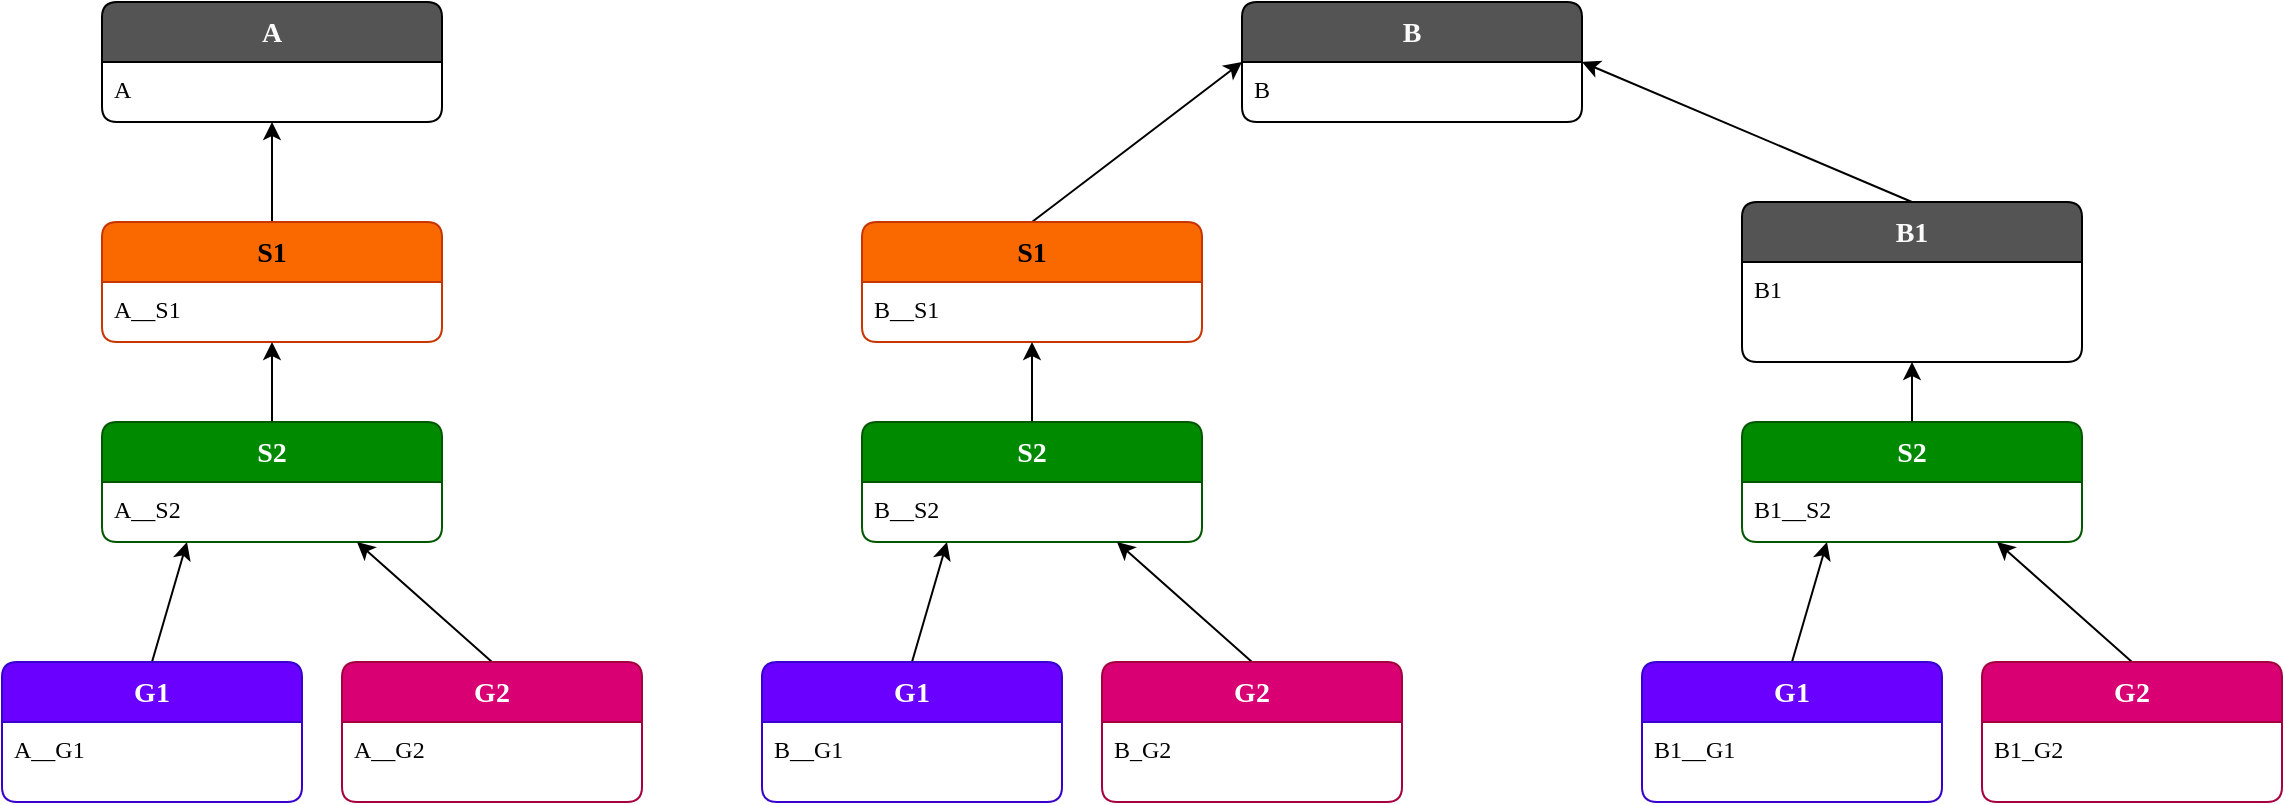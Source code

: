 <mxfile>
    <diagram id="MKuSY8VSyavK2Ai-hcvc" name="Page-1">
        <mxGraphModel dx="1538" dy="832" grid="1" gridSize="10" guides="1" tooltips="1" connect="1" arrows="1" fold="1" page="1" pageScale="1" pageWidth="850" pageHeight="1100" math="0" shadow="0">
            <root>
                <mxCell id="0"/>
                <mxCell id="1" parent="0"/>
                <mxCell id="116" value="A" style="shape=swimlane;rotatable=0;align=center;verticalAlign=top;fontFamily=Lucida Console;startSize=30;fontSize=14;fontStyle=1;fontColor=#FAFAFA;fillColor=#545454;swimlaneFillColor=default;rounded=1;arcSize=15;absoluteArcSize=1;" parent="1" vertex="1">
                    <mxGeometry x="100" y="70" width="170" height="60" as="geometry"/>
                </mxCell>
                <mxCell id="117" value="A" style="fontFamily=Lucida Console;align=left;verticalAlign=top;fillColor=none;gradientColor=none;strokeColor=none;rounded=0;spacingLeft=4;resizable=0;movable=0;deletable=0;rotatable=0;autosize=1;" parent="116" vertex="1" connectable="0">
                    <mxGeometry y="30" width="30" height="30" as="geometry"/>
                </mxCell>
                <mxCell id="118" style="edgeStyle=none;rounded=0;orthogonalLoop=1;jettySize=auto;html=1;exitX=0.5;exitY=0;exitDx=0;exitDy=0;entryX=0.5;entryY=1;entryDx=0;entryDy=0;" parent="1" source="119" target="116" edge="1">
                    <mxGeometry relative="1" as="geometry"/>
                </mxCell>
                <mxCell id="119" value="S1" style="shape=swimlane;rotatable=0;align=center;verticalAlign=top;fontFamily=Lucida Console;startSize=30;fontSize=14;fontStyle=1;fontColor=#000000;fillColor=#fa6800;swimlaneFillColor=default;rounded=1;arcSize=15;absoluteArcSize=1;strokeColor=#C73500;" parent="1" vertex="1">
                    <mxGeometry x="100" y="180" width="170" height="60" as="geometry"/>
                </mxCell>
                <mxCell id="120" value="A__S1" style="fontFamily=Lucida Console;align=left;verticalAlign=top;fillColor=none;gradientColor=none;strokeColor=none;rounded=0;spacingLeft=4;resizable=0;movable=0;deletable=0;rotatable=0;autosize=1;" parent="119" vertex="1" connectable="0">
                    <mxGeometry y="30" width="60" height="30" as="geometry"/>
                </mxCell>
                <mxCell id="121" style="edgeStyle=none;rounded=0;orthogonalLoop=1;jettySize=auto;html=1;exitX=0.5;exitY=0;exitDx=0;exitDy=0;entryX=0.5;entryY=1;entryDx=0;entryDy=0;" parent="1" source="122" target="119" edge="1">
                    <mxGeometry relative="1" as="geometry"/>
                </mxCell>
                <mxCell id="122" value="S2" style="shape=swimlane;rotatable=0;align=center;verticalAlign=top;fontFamily=Lucida Console;startSize=30;fontSize=14;fontStyle=1;fontColor=#ffffff;fillColor=#008a00;swimlaneFillColor=default;rounded=1;arcSize=15;absoluteArcSize=1;strokeColor=#005700;" parent="1" vertex="1">
                    <mxGeometry x="100" y="280" width="170" height="60" as="geometry"/>
                </mxCell>
                <mxCell id="123" value="A__S2" style="fontFamily=Lucida Console;align=left;verticalAlign=top;fillColor=none;gradientColor=none;strokeColor=none;rounded=0;spacingLeft=4;resizable=0;movable=0;deletable=0;rotatable=0;autosize=1;" parent="122" vertex="1" connectable="0">
                    <mxGeometry y="30" width="60" height="30" as="geometry"/>
                </mxCell>
                <mxCell id="124" style="edgeStyle=none;rounded=0;orthogonalLoop=1;jettySize=auto;html=1;exitX=0.5;exitY=0;exitDx=0;exitDy=0;entryX=0.75;entryY=1;entryDx=0;entryDy=0;" parent="1" source="125" target="122" edge="1">
                    <mxGeometry relative="1" as="geometry"/>
                </mxCell>
                <mxCell id="125" value="G2" style="shape=swimlane;rotatable=0;align=center;verticalAlign=top;fontFamily=Lucida Console;startSize=30;fontSize=14;fontStyle=1;fontColor=#ffffff;fillColor=#d80073;swimlaneFillColor=default;rounded=1;arcSize=15;absoluteArcSize=1;strokeColor=#A50040;" parent="1" vertex="1">
                    <mxGeometry x="220" y="400" width="150" height="70" as="geometry"/>
                </mxCell>
                <mxCell id="126" value="A__G2" style="fontFamily=Lucida Console;align=left;verticalAlign=top;fillColor=none;gradientColor=none;strokeColor=none;rounded=0;spacingLeft=4;resizable=0;movable=0;deletable=0;rotatable=0;autosize=1;" parent="125" vertex="1" connectable="0">
                    <mxGeometry y="30" width="60" height="30" as="geometry"/>
                </mxCell>
                <mxCell id="127" style="edgeStyle=none;rounded=0;orthogonalLoop=1;jettySize=auto;html=1;exitX=0.5;exitY=0;exitDx=0;exitDy=0;entryX=0.25;entryY=1;entryDx=0;entryDy=0;" parent="1" source="128" target="122" edge="1">
                    <mxGeometry relative="1" as="geometry"/>
                </mxCell>
                <mxCell id="128" value="G1" style="shape=swimlane;rotatable=0;align=center;verticalAlign=top;fontFamily=Lucida Console;startSize=30;fontSize=14;fontStyle=1;fontColor=#ffffff;fillColor=#6a00ff;swimlaneFillColor=default;rounded=1;arcSize=15;absoluteArcSize=1;strokeColor=#3700CC;" parent="1" vertex="1">
                    <mxGeometry x="50" y="400" width="150" height="70" as="geometry"/>
                </mxCell>
                <mxCell id="129" value="A__G1" style="fontFamily=Lucida Console;align=left;verticalAlign=top;fillColor=none;gradientColor=none;strokeColor=none;rounded=0;spacingLeft=4;resizable=0;movable=0;deletable=0;rotatable=0;autosize=1;" parent="128" vertex="1" connectable="0">
                    <mxGeometry y="30" width="60" height="30" as="geometry"/>
                </mxCell>
                <mxCell id="175" value="B" style="shape=swimlane;rotatable=0;align=center;verticalAlign=top;fontFamily=Lucida Console;startSize=30;fontSize=14;fontStyle=1;fontColor=#FAFAFA;fillColor=#545454;swimlaneFillColor=default;rounded=1;arcSize=15;absoluteArcSize=1;" parent="1" vertex="1">
                    <mxGeometry x="670" y="70" width="170" height="60" as="geometry"/>
                </mxCell>
                <mxCell id="176" value="B" style="fontFamily=Lucida Console;align=left;verticalAlign=top;fillColor=none;gradientColor=none;strokeColor=none;rounded=0;spacingLeft=4;resizable=0;movable=0;deletable=0;rotatable=0;autosize=1;" parent="175" vertex="1" connectable="0">
                    <mxGeometry y="30" width="30" height="30" as="geometry"/>
                </mxCell>
                <mxCell id="177" style="edgeStyle=none;rounded=0;orthogonalLoop=1;jettySize=auto;html=1;exitX=0.5;exitY=0;exitDx=0;exitDy=0;entryX=0;entryY=0.5;entryDx=0;entryDy=0;" parent="1" source="178" target="175" edge="1">
                    <mxGeometry relative="1" as="geometry"/>
                </mxCell>
                <mxCell id="178" value="S1" style="shape=swimlane;rotatable=0;align=center;verticalAlign=top;fontFamily=Lucida Console;startSize=30;fontSize=14;fontStyle=1;fontColor=#000000;fillColor=#fa6800;swimlaneFillColor=default;rounded=1;arcSize=15;absoluteArcSize=1;strokeColor=#C73500;" parent="1" vertex="1">
                    <mxGeometry x="480" y="180" width="170" height="60" as="geometry"/>
                </mxCell>
                <mxCell id="179" value="B__S1" style="fontFamily=Lucida Console;align=left;verticalAlign=top;fillColor=none;gradientColor=none;strokeColor=none;rounded=0;spacingLeft=4;resizable=0;movable=0;deletable=0;rotatable=0;autosize=1;" parent="178" vertex="1" connectable="0">
                    <mxGeometry y="30" width="60" height="30" as="geometry"/>
                </mxCell>
                <mxCell id="180" style="edgeStyle=none;rounded=0;orthogonalLoop=1;jettySize=auto;html=1;exitX=0.5;exitY=0;exitDx=0;exitDy=0;entryX=0.5;entryY=1;entryDx=0;entryDy=0;" parent="1" source="181" target="178" edge="1">
                    <mxGeometry relative="1" as="geometry"/>
                </mxCell>
                <mxCell id="181" value="S2" style="shape=swimlane;rotatable=0;align=center;verticalAlign=top;fontFamily=Lucida Console;startSize=30;fontSize=14;fontStyle=1;fontColor=#ffffff;fillColor=#008a00;swimlaneFillColor=default;rounded=1;arcSize=15;absoluteArcSize=1;strokeColor=#005700;" parent="1" vertex="1">
                    <mxGeometry x="480" y="280" width="170" height="60" as="geometry"/>
                </mxCell>
                <mxCell id="182" value="B__S2" style="fontFamily=Lucida Console;align=left;verticalAlign=top;fillColor=none;gradientColor=none;strokeColor=none;rounded=0;spacingLeft=4;resizable=0;movable=0;deletable=0;rotatable=0;autosize=1;" parent="181" vertex="1" connectable="0">
                    <mxGeometry y="30" width="60" height="30" as="geometry"/>
                </mxCell>
                <mxCell id="183" style="edgeStyle=none;rounded=0;orthogonalLoop=1;jettySize=auto;html=1;exitX=0.5;exitY=0;exitDx=0;exitDy=0;entryX=0.75;entryY=1;entryDx=0;entryDy=0;" parent="1" source="184" target="181" edge="1">
                    <mxGeometry relative="1" as="geometry"/>
                </mxCell>
                <mxCell id="184" value="G2" style="shape=swimlane;rotatable=0;align=center;verticalAlign=top;fontFamily=Lucida Console;startSize=30;fontSize=14;fontStyle=1;fontColor=#ffffff;fillColor=#d80073;swimlaneFillColor=default;rounded=1;arcSize=15;absoluteArcSize=1;strokeColor=#A50040;" parent="1" vertex="1">
                    <mxGeometry x="600" y="400" width="150" height="70" as="geometry"/>
                </mxCell>
                <mxCell id="185" value="B_G2" style="fontFamily=Lucida Console;align=left;verticalAlign=top;fillColor=none;gradientColor=none;strokeColor=none;rounded=0;spacingLeft=4;resizable=0;movable=0;deletable=0;rotatable=0;autosize=1;" parent="184" vertex="1" connectable="0">
                    <mxGeometry y="30" width="50" height="30" as="geometry"/>
                </mxCell>
                <mxCell id="186" style="edgeStyle=none;rounded=0;orthogonalLoop=1;jettySize=auto;html=1;exitX=0.5;exitY=0;exitDx=0;exitDy=0;entryX=0.25;entryY=1;entryDx=0;entryDy=0;" parent="1" source="187" target="181" edge="1">
                    <mxGeometry relative="1" as="geometry"/>
                </mxCell>
                <mxCell id="187" value="G1" style="shape=swimlane;rotatable=0;align=center;verticalAlign=top;fontFamily=Lucida Console;startSize=30;fontSize=14;fontStyle=1;fontColor=#ffffff;fillColor=#6a00ff;swimlaneFillColor=default;rounded=1;arcSize=15;absoluteArcSize=1;strokeColor=#3700CC;" parent="1" vertex="1">
                    <mxGeometry x="430" y="400" width="150" height="70" as="geometry"/>
                </mxCell>
                <mxCell id="188" value="B__G1" style="fontFamily=Lucida Console;align=left;verticalAlign=top;fillColor=none;gradientColor=none;strokeColor=none;rounded=0;spacingLeft=4;resizable=0;movable=0;deletable=0;rotatable=0;autosize=1;" parent="187" vertex="1" connectable="0">
                    <mxGeometry y="30" width="60" height="30" as="geometry"/>
                </mxCell>
                <mxCell id="221" style="edgeStyle=none;html=1;exitX=0.5;exitY=0;exitDx=0;exitDy=0;entryX=1;entryY=0.5;entryDx=0;entryDy=0;" edge="1" parent="1" source="207" target="175">
                    <mxGeometry relative="1" as="geometry"/>
                </mxCell>
                <mxCell id="207" value="B1" style="shape=swimlane;rotatable=0;align=center;verticalAlign=top;fontFamily=Lucida Console;startSize=30;fontSize=14;fontStyle=1;fontColor=#FAFAFA;fillColor=#545454;swimlaneFillColor=default;rounded=1;arcSize=15;absoluteArcSize=1;" vertex="1" parent="1">
                    <mxGeometry x="920" y="170" width="170" height="80" as="geometry"/>
                </mxCell>
                <mxCell id="208" value="B1" style="fontFamily=Lucida Console;align=left;verticalAlign=top;fillColor=none;gradientColor=none;strokeColor=none;rounded=0;spacingLeft=4;resizable=0;movable=0;deletable=0;rotatable=0;autosize=1;" vertex="1" connectable="0" parent="207">
                    <mxGeometry y="30" width="40" height="30" as="geometry"/>
                </mxCell>
                <mxCell id="222" style="edgeStyle=none;html=1;exitX=0.5;exitY=0;exitDx=0;exitDy=0;entryX=0.5;entryY=1;entryDx=0;entryDy=0;" edge="1" parent="1" source="213" target="207">
                    <mxGeometry relative="1" as="geometry"/>
                </mxCell>
                <mxCell id="213" value="S2" style="shape=swimlane;rotatable=0;align=center;verticalAlign=top;fontFamily=Lucida Console;startSize=30;fontSize=14;fontStyle=1;fontColor=#ffffff;fillColor=#008a00;swimlaneFillColor=default;rounded=1;arcSize=15;absoluteArcSize=1;strokeColor=#005700;" vertex="1" parent="1">
                    <mxGeometry x="920" y="280" width="170" height="60" as="geometry"/>
                </mxCell>
                <mxCell id="214" value="B1__S2" style="fontFamily=Lucida Console;align=left;verticalAlign=top;fillColor=none;gradientColor=none;strokeColor=none;rounded=0;spacingLeft=4;resizable=0;movable=0;deletable=0;rotatable=0;autosize=1;" vertex="1" connectable="0" parent="213">
                    <mxGeometry y="30" width="70" height="30" as="geometry"/>
                </mxCell>
                <mxCell id="215" style="edgeStyle=none;rounded=0;orthogonalLoop=1;jettySize=auto;html=1;exitX=0.5;exitY=0;exitDx=0;exitDy=0;entryX=0.75;entryY=1;entryDx=0;entryDy=0;" edge="1" parent="1" source="216" target="213">
                    <mxGeometry relative="1" as="geometry"/>
                </mxCell>
                <mxCell id="216" value="G2" style="shape=swimlane;rotatable=0;align=center;verticalAlign=top;fontFamily=Lucida Console;startSize=30;fontSize=14;fontStyle=1;fontColor=#ffffff;fillColor=#d80073;swimlaneFillColor=default;rounded=1;arcSize=15;absoluteArcSize=1;strokeColor=#A50040;" vertex="1" parent="1">
                    <mxGeometry x="1040" y="400" width="150" height="70" as="geometry"/>
                </mxCell>
                <mxCell id="217" value="B1_G2" style="fontFamily=Lucida Console;align=left;verticalAlign=top;fillColor=none;gradientColor=none;strokeColor=none;rounded=0;spacingLeft=4;resizable=0;movable=0;deletable=0;rotatable=0;autosize=1;" vertex="1" connectable="0" parent="216">
                    <mxGeometry y="30" width="60" height="30" as="geometry"/>
                </mxCell>
                <mxCell id="218" style="edgeStyle=none;rounded=0;orthogonalLoop=1;jettySize=auto;html=1;exitX=0.5;exitY=0;exitDx=0;exitDy=0;entryX=0.25;entryY=1;entryDx=0;entryDy=0;" edge="1" parent="1" source="219" target="213">
                    <mxGeometry relative="1" as="geometry"/>
                </mxCell>
                <mxCell id="219" value="G1" style="shape=swimlane;rotatable=0;align=center;verticalAlign=top;fontFamily=Lucida Console;startSize=30;fontSize=14;fontStyle=1;fontColor=#ffffff;fillColor=#6a00ff;swimlaneFillColor=default;rounded=1;arcSize=15;absoluteArcSize=1;strokeColor=#3700CC;" vertex="1" parent="1">
                    <mxGeometry x="870" y="400" width="150" height="70" as="geometry"/>
                </mxCell>
                <mxCell id="220" value="B1__G1" style="fontFamily=Lucida Console;align=left;verticalAlign=top;fillColor=none;gradientColor=none;strokeColor=none;rounded=0;spacingLeft=4;resizable=0;movable=0;deletable=0;rotatable=0;autosize=1;" vertex="1" connectable="0" parent="219">
                    <mxGeometry y="30" width="70" height="30" as="geometry"/>
                </mxCell>
            </root>
        </mxGraphModel>
    </diagram>
</mxfile>